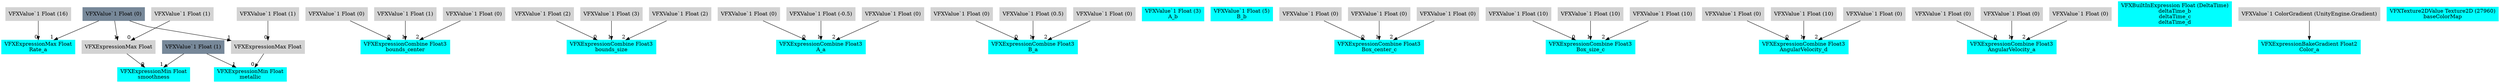 digraph G {
node0 [shape="box" color="cyan" style="filled" label="VFXExpressionMax Float
Rate_a"]
node1 [shape="box" color="lightgray" style="filled" label="VFXValue`1 Float (16)"]
node2 [shape="box" color="lightslategray" style="filled" label="VFXValue`1 Float (0)"]
node3 [shape="box" color="cyan" style="filled" label="VFXExpressionCombine Float3
bounds_center"]
node4 [shape="box" color="lightgray" style="filled" label="VFXValue`1 Float (0)"]
node5 [shape="box" color="lightgray" style="filled" label="VFXValue`1 Float (1)"]
node6 [shape="box" color="lightgray" style="filled" label="VFXValue`1 Float (0)"]
node7 [shape="box" color="cyan" style="filled" label="VFXExpressionCombine Float3
bounds_size"]
node8 [shape="box" color="lightgray" style="filled" label="VFXValue`1 Float (2)"]
node9 [shape="box" color="lightgray" style="filled" label="VFXValue`1 Float (3)"]
node10 [shape="box" color="lightgray" style="filled" label="VFXValue`1 Float (2)"]
node11 [shape="box" color="cyan" style="filled" label="VFXExpressionCombine Float3
A_a"]
node12 [shape="box" color="lightgray" style="filled" label="VFXValue`1 Float (0)"]
node13 [shape="box" color="lightgray" style="filled" label="VFXValue`1 Float (-0.5)"]
node14 [shape="box" color="lightgray" style="filled" label="VFXValue`1 Float (0)"]
node15 [shape="box" color="cyan" style="filled" label="VFXExpressionCombine Float3
B_a"]
node16 [shape="box" color="lightgray" style="filled" label="VFXValue`1 Float (0)"]
node17 [shape="box" color="lightgray" style="filled" label="VFXValue`1 Float (0.5)"]
node18 [shape="box" color="lightgray" style="filled" label="VFXValue`1 Float (0)"]
node19 [shape="box" color="cyan" style="filled" label="VFXValue`1 Float (3)
A_b"]
node20 [shape="box" color="cyan" style="filled" label="VFXValue`1 Float (5)
B_b"]
node21 [shape="box" color="cyan" style="filled" label="VFXExpressionCombine Float3
Box_center_c"]
node22 [shape="box" color="lightgray" style="filled" label="VFXValue`1 Float (0)"]
node23 [shape="box" color="lightgray" style="filled" label="VFXValue`1 Float (0)"]
node24 [shape="box" color="lightgray" style="filled" label="VFXValue`1 Float (0)"]
node25 [shape="box" color="cyan" style="filled" label="VFXExpressionCombine Float3
Box_size_c"]
node26 [shape="box" color="lightgray" style="filled" label="VFXValue`1 Float (10)"]
node27 [shape="box" color="lightgray" style="filled" label="VFXValue`1 Float (10)"]
node28 [shape="box" color="lightgray" style="filled" label="VFXValue`1 Float (10)"]
node29 [shape="box" color="cyan" style="filled" label="VFXExpressionCombine Float3
AngularVelocity_d"]
node30 [shape="box" color="lightgray" style="filled" label="VFXValue`1 Float (0)"]
node31 [shape="box" color="lightgray" style="filled" label="VFXValue`1 Float (10)"]
node32 [shape="box" color="lightgray" style="filled" label="VFXValue`1 Float (0)"]
node33 [shape="box" color="cyan" style="filled" label="VFXExpressionCombine Float3
AngularVelocity_a"]
node34 [shape="box" color="lightgray" style="filled" label="VFXValue`1 Float (0)"]
node35 [shape="box" color="lightgray" style="filled" label="VFXValue`1 Float (0)"]
node36 [shape="box" color="lightgray" style="filled" label="VFXValue`1 Float (0)"]
node37 [shape="box" color="cyan" style="filled" label="VFXBuiltInExpression Float (DeltaTime)
deltaTime_b
deltaTime_c
deltaTime_d"]
node38 [shape="box" color="cyan" style="filled" label="VFXExpressionBakeGradient Float2
Color_a"]
node39 [shape="box" color="lightgray" style="filled" label="VFXValue`1 ColorGradient (UnityEngine.Gradient)"]
node40 [shape="box" color="cyan" style="filled" label="VFXExpressionMin Float
smoothness"]
node41 [shape="box" color="lightgray" style="filled" label="VFXExpressionMax Float"]
node42 [shape="box" color="lightgray" style="filled" label="VFXValue`1 Float (1)"]
node43 [shape="box" color="lightslategray" style="filled" label="VFXValue`1 Float (1)"]
node44 [shape="box" color="cyan" style="filled" label="VFXExpressionMin Float
metallic"]
node45 [shape="box" color="lightgray" style="filled" label="VFXExpressionMax Float"]
node46 [shape="box" color="lightgray" style="filled" label="VFXValue`1 Float (1)"]
node47 [shape="box" color="cyan" style="filled" label="VFXTexture2DValue Texture2D (27960)
baseColorMap"]
node1 -> node0 [headlabel="0"]
node2 -> node0 [headlabel="1"]
node4 -> node3 [headlabel="0"]
node5 -> node3 [headlabel="1"]
node6 -> node3 [headlabel="2"]
node8 -> node7 [headlabel="0"]
node9 -> node7 [headlabel="1"]
node10 -> node7 [headlabel="2"]
node12 -> node11 [headlabel="0"]
node13 -> node11 [headlabel="1"]
node14 -> node11 [headlabel="2"]
node16 -> node15 [headlabel="0"]
node17 -> node15 [headlabel="1"]
node18 -> node15 [headlabel="2"]
node22 -> node21 [headlabel="0"]
node23 -> node21 [headlabel="1"]
node24 -> node21 [headlabel="2"]
node26 -> node25 [headlabel="0"]
node27 -> node25 [headlabel="1"]
node28 -> node25 [headlabel="2"]
node30 -> node29 [headlabel="0"]
node31 -> node29 [headlabel="1"]
node32 -> node29 [headlabel="2"]
node34 -> node33 [headlabel="0"]
node35 -> node33 [headlabel="1"]
node36 -> node33 [headlabel="2"]
node39 -> node38 
node41 -> node40 [headlabel="0"]
node43 -> node40 [headlabel="1"]
node42 -> node41 [headlabel="0"]
node2 -> node41 [headlabel="1"]
node45 -> node44 [headlabel="0"]
node43 -> node44 [headlabel="1"]
node46 -> node45 [headlabel="0"]
node2 -> node45 [headlabel="1"]
}
